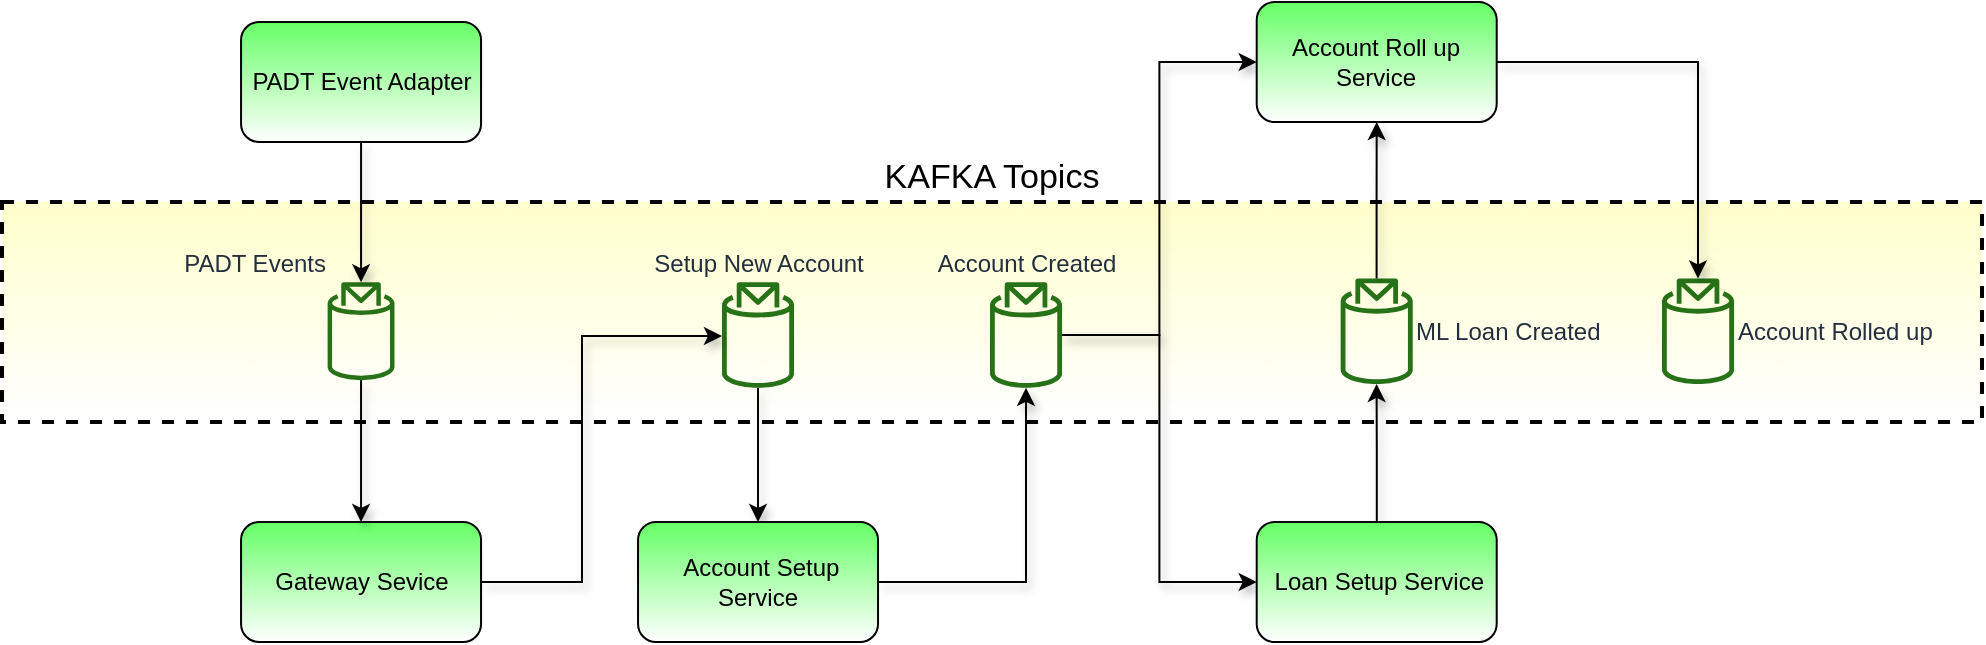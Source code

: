 <mxfile version="14.6.9" type="github" pages="2">
  <diagram id="QjTVTLbz0b3CA5WrwU5j" name="Page-1">
    <mxGraphModel dx="2272" dy="701" grid="1" gridSize="10" guides="1" tooltips="1" connect="1" arrows="1" fold="1" page="1" pageScale="1" pageWidth="850" pageHeight="1100" math="0" shadow="0">
      <root>
        <mxCell id="0" />
        <mxCell id="1" parent="0" />
        <mxCell id="GF0XcaeK4IgzQ1SaSu0m-17" value="&lt;font style=&quot;font-size: 17px&quot;&gt;KAFKA Topics &lt;/font&gt;" style="rounded=0;whiteSpace=wrap;html=1;gradientColor=#ffffff;fillColor=#FFFFCC;container=1;dashed=1;strokeWidth=2;labelPosition=center;verticalLabelPosition=top;align=center;verticalAlign=bottom;" parent="1" vertex="1">
          <mxGeometry x="-190" y="110" width="990" height="110" as="geometry">
            <mxRectangle x="70" y="110" width="50" height="40" as="alternateBounds" />
          </mxGeometry>
        </mxCell>
        <mxCell id="GF0XcaeK4IgzQ1SaSu0m-23" value="PADT Events" style="outlineConnect=0;fontColor=#232F3E;gradientColor=none;fillColor=#277116;strokeColor=none;dashed=0;verticalLabelPosition=top;verticalAlign=bottom;align=right;html=1;fontSize=12;fontStyle=0;aspect=fixed;pointerEvents=1;shape=mxgraph.aws4.topic_2;labelPosition=left;" parent="GF0XcaeK4IgzQ1SaSu0m-17" vertex="1">
          <mxGeometry x="162.811" y="40.0" width="33.43" height="49.194" as="geometry" />
        </mxCell>
        <mxCell id="GF0XcaeK4IgzQ1SaSu0m-4" value="Account Rolled up" style="outlineConnect=0;fontColor=#232F3E;gradientColor=none;fillColor=#277116;strokeColor=none;dashed=0;verticalLabelPosition=middle;verticalAlign=middle;align=left;html=1;fontSize=12;fontStyle=0;aspect=fixed;pointerEvents=1;shape=mxgraph.aws4.topic_2;labelPosition=right;" parent="GF0XcaeK4IgzQ1SaSu0m-17" vertex="1">
          <mxGeometry x="829.999" y="38.09" width="36.03" height="53.02" as="geometry" />
        </mxCell>
        <mxCell id="GF0XcaeK4IgzQ1SaSu0m-3" value="ML Loan Created" style="outlineConnect=0;fontColor=#232F3E;gradientColor=none;fillColor=#277116;strokeColor=none;dashed=0;verticalLabelPosition=middle;verticalAlign=middle;align=left;html=1;fontSize=12;fontStyle=0;aspect=fixed;pointerEvents=1;shape=mxgraph.aws4.topic_2;labelPosition=right;" parent="GF0XcaeK4IgzQ1SaSu0m-17" vertex="1">
          <mxGeometry x="669.337" y="38.09" width="36.03" height="53.02" as="geometry" />
        </mxCell>
        <mxCell id="GF0XcaeK4IgzQ1SaSu0m-12" style="edgeStyle=orthogonalEdgeStyle;rounded=0;orthogonalLoop=1;jettySize=auto;html=1;entryX=0;entryY=0.5;entryDx=0;entryDy=0;shadow=1;" parent="1" source="GF0XcaeK4IgzQ1SaSu0m-2" target="GF0XcaeK4IgzQ1SaSu0m-10" edge="1">
          <mxGeometry relative="1" as="geometry" />
        </mxCell>
        <mxCell id="GF0XcaeK4IgzQ1SaSu0m-34" style="edgeStyle=orthogonalEdgeStyle;rounded=0;orthogonalLoop=1;jettySize=auto;html=1;shadow=1;entryX=0;entryY=0.5;entryDx=0;entryDy=0;" parent="1" source="GF0XcaeK4IgzQ1SaSu0m-2" target="GF0XcaeK4IgzQ1SaSu0m-11" edge="1">
          <mxGeometry relative="1" as="geometry">
            <mxPoint x="400" y="40" as="targetPoint" />
          </mxGeometry>
        </mxCell>
        <mxCell id="GF0XcaeK4IgzQ1SaSu0m-2" value="Account Created" style="outlineConnect=0;fontColor=#232F3E;gradientColor=none;fillColor=#277116;strokeColor=none;dashed=0;verticalLabelPosition=top;verticalAlign=bottom;align=center;html=1;fontSize=12;fontStyle=0;aspect=fixed;pointerEvents=1;shape=mxgraph.aws4.topic_2;labelPosition=center;" parent="1" vertex="1">
          <mxGeometry x="304" y="150" width="36.03" height="53.02" as="geometry" />
        </mxCell>
        <mxCell id="GF0XcaeK4IgzQ1SaSu0m-8" style="edgeStyle=orthogonalEdgeStyle;rounded=0;orthogonalLoop=1;jettySize=auto;html=1;shadow=1;" parent="1" source="GF0XcaeK4IgzQ1SaSu0m-6" target="GF0XcaeK4IgzQ1SaSu0m-7" edge="1">
          <mxGeometry relative="1" as="geometry" />
        </mxCell>
        <mxCell id="GF0XcaeK4IgzQ1SaSu0m-6" value="Setup New Account" style="outlineConnect=0;fontColor=#232F3E;gradientColor=none;fillColor=#277116;strokeColor=none;dashed=0;verticalLabelPosition=top;verticalAlign=bottom;align=center;html=1;fontSize=12;fontStyle=0;aspect=fixed;pointerEvents=1;shape=mxgraph.aws4.topic_2;labelPosition=center;" parent="1" vertex="1">
          <mxGeometry x="170" y="150" width="36.03" height="53.02" as="geometry" />
        </mxCell>
        <mxCell id="GF0XcaeK4IgzQ1SaSu0m-31" style="edgeStyle=orthogonalEdgeStyle;rounded=0;orthogonalLoop=1;jettySize=auto;html=1;shadow=1;" parent="1" source="GF0XcaeK4IgzQ1SaSu0m-7" target="GF0XcaeK4IgzQ1SaSu0m-2" edge="1">
          <mxGeometry relative="1" as="geometry" />
        </mxCell>
        <mxCell id="GF0XcaeK4IgzQ1SaSu0m-7" value="&amp;nbsp;Account Setup Service" style="rounded=1;whiteSpace=wrap;html=1;fillColor=#66FF66;gradientColor=#ffffff;" parent="1" vertex="1">
          <mxGeometry x="128.02" y="270" width="120" height="60" as="geometry" />
        </mxCell>
        <mxCell id="GF0XcaeK4IgzQ1SaSu0m-13" style="edgeStyle=orthogonalEdgeStyle;rounded=0;orthogonalLoop=1;jettySize=auto;html=1;shadow=1;" parent="1" source="GF0XcaeK4IgzQ1SaSu0m-10" target="GF0XcaeK4IgzQ1SaSu0m-3" edge="1">
          <mxGeometry relative="1" as="geometry" />
        </mxCell>
        <mxCell id="GF0XcaeK4IgzQ1SaSu0m-10" value="&amp;nbsp;Loan Setup Service" style="rounded=1;whiteSpace=wrap;html=1;fillColor=#66FF66;gradientColor=#ffffff;" parent="1" vertex="1">
          <mxGeometry x="437.35" y="270" width="120" height="60" as="geometry" />
        </mxCell>
        <mxCell id="GF0XcaeK4IgzQ1SaSu0m-15" style="edgeStyle=orthogonalEdgeStyle;rounded=0;orthogonalLoop=1;jettySize=auto;html=1;shadow=1;" parent="1" source="GF0XcaeK4IgzQ1SaSu0m-11" target="GF0XcaeK4IgzQ1SaSu0m-4" edge="1">
          <mxGeometry relative="1" as="geometry" />
        </mxCell>
        <mxCell id="GF0XcaeK4IgzQ1SaSu0m-11" value="Account Roll up Service" style="rounded=1;whiteSpace=wrap;html=1;fillColor=#66FF66;gradientColor=#ffffff;" parent="1" vertex="1">
          <mxGeometry x="437.35" y="10" width="120" height="60" as="geometry" />
        </mxCell>
        <mxCell id="GF0XcaeK4IgzQ1SaSu0m-36" style="edgeStyle=orthogonalEdgeStyle;rounded=0;orthogonalLoop=1;jettySize=auto;html=1;shadow=1;" parent="1" source="GF0XcaeK4IgzQ1SaSu0m-25" target="GF0XcaeK4IgzQ1SaSu0m-6" edge="1">
          <mxGeometry relative="1" as="geometry">
            <Array as="points">
              <mxPoint x="100" y="300" />
              <mxPoint x="100" y="177" />
            </Array>
          </mxGeometry>
        </mxCell>
        <mxCell id="GF0XcaeK4IgzQ1SaSu0m-25" value="Gateway Sevice" style="rounded=1;whiteSpace=wrap;html=1;fillColor=#66FF66;gradientColor=#ffffff;" parent="1" vertex="1">
          <mxGeometry x="-70.47" y="270" width="120" height="60" as="geometry" />
        </mxCell>
        <mxCell id="GF0XcaeK4IgzQ1SaSu0m-27" style="edgeStyle=orthogonalEdgeStyle;rounded=0;orthogonalLoop=1;jettySize=auto;html=1;shadow=1;" parent="1" source="GF0XcaeK4IgzQ1SaSu0m-23" target="GF0XcaeK4IgzQ1SaSu0m-25" edge="1">
          <mxGeometry relative="1" as="geometry" />
        </mxCell>
        <mxCell id="GF0XcaeK4IgzQ1SaSu0m-32" style="edgeStyle=orthogonalEdgeStyle;rounded=0;orthogonalLoop=1;jettySize=auto;html=1;shadow=1;" parent="1" source="GF0XcaeK4IgzQ1SaSu0m-28" target="GF0XcaeK4IgzQ1SaSu0m-23" edge="1">
          <mxGeometry relative="1" as="geometry" />
        </mxCell>
        <mxCell id="GF0XcaeK4IgzQ1SaSu0m-28" value="PADT Event Adapter" style="rounded=1;whiteSpace=wrap;html=1;fillColor=#66FF66;gradientColor=#ffffff;" parent="1" vertex="1">
          <mxGeometry x="-70.47" y="20" width="120" height="60" as="geometry" />
        </mxCell>
        <mxCell id="GF0XcaeK4IgzQ1SaSu0m-35" style="edgeStyle=orthogonalEdgeStyle;rounded=0;orthogonalLoop=1;jettySize=auto;html=1;entryX=0.5;entryY=1;entryDx=0;entryDy=0;shadow=1;" parent="1" source="GF0XcaeK4IgzQ1SaSu0m-3" target="GF0XcaeK4IgzQ1SaSu0m-11" edge="1">
          <mxGeometry relative="1" as="geometry" />
        </mxCell>
      </root>
    </mxGraphModel>
  </diagram>
  <diagram id="qL39YQkCjJTQSRrGvyNl" name="Page-2">
    <mxGraphModel dx="1422" dy="701" grid="0" gridSize="10" guides="1" tooltips="1" connect="1" arrows="1" fold="1" page="1" pageScale="1" pageWidth="850" pageHeight="1100" background="#E6E6E6" math="0" shadow="0">
      <root>
        <mxCell id="yrZOieebuAy9Wm5LN_Cf-0" />
        <mxCell id="yrZOieebuAy9Wm5LN_Cf-1" parent="yrZOieebuAy9Wm5LN_Cf-0" />
        <mxCell id="EX9K7tE_hcEECMlyJxxD-167" value="" style="rounded=0;whiteSpace=wrap;html=1;shadow=1;glass=0;labelBackgroundColor=none;sketch=1;fontFamily=Garamond;fontSize=15;fontColor=#E5CCFF;strokeColor=#99CCFF;strokeWidth=4;fillColor=#B3B3B3;gradientColor=#FFE6CC;align=center;" parent="yrZOieebuAy9Wm5LN_Cf-1" vertex="1">
          <mxGeometry x="666" y="395" width="273" height="92" as="geometry" />
        </mxCell>
        <mxCell id="EX9K7tE_hcEECMlyJxxD-128" value="" style="rounded=0;whiteSpace=wrap;html=1;shadow=1;glass=0;labelBackgroundColor=none;sketch=0;fontFamily=Garamond;strokeColor=#666666;strokeWidth=4;fillColor=#f5f5f5;gradientColor=#FFE6CC;" parent="yrZOieebuAy9Wm5LN_Cf-1" vertex="1">
          <mxGeometry x="103" y="179" width="1126" height="611" as="geometry" />
        </mxCell>
        <mxCell id="EX9K7tE_hcEECMlyJxxD-112" value="" style="ellipse;shape=cloud;whiteSpace=wrap;html=1;rounded=1;shadow=1;glass=0;labelBackgroundColor=none;sketch=0;fontFamily=Verdana;strokeColor=#10739e;fillColor=#b1ddf0;labelPosition=center;verticalLabelPosition=top;align=center;verticalAlign=bottom;" parent="yrZOieebuAy9Wm5LN_Cf-1" vertex="1">
          <mxGeometry x="64" y="198.25" width="1015" height="522.5" as="geometry" />
        </mxCell>
        <mxCell id="EX9K7tE_hcEECMlyJxxD-121" value="Business Services" style="group;gradientColor=#ffd966;fillColor=#fff2cc;strokeColor=#d6b656;labelPosition=center;verticalLabelPosition=bottom;align=center;verticalAlign=top;fontStyle=1" parent="yrZOieebuAy9Wm5LN_Cf-1" vertex="1" connectable="0">
          <mxGeometry x="425" y="314" width="166" height="291" as="geometry" />
        </mxCell>
        <mxCell id="EX9K7tE_hcEECMlyJxxD-16" value="&lt;b&gt;Loan Setup&lt;/b&gt;" style="rounded=1;whiteSpace=wrap;html=1;fillColor=#fad7ac;strokeColor=#b46504;" parent="EX9K7tE_hcEECMlyJxxD-121" vertex="1">
          <mxGeometry x="17.368" y="236.12" width="126.941" height="44.767" as="geometry" />
        </mxCell>
        <mxCell id="EX9K7tE_hcEECMlyJxxD-15" value="&lt;b&gt;Account Setup&lt;/b&gt;" style="rounded=1;whiteSpace=wrap;html=1;fillColor=#fad7ac;strokeColor=#b46504;" parent="EX9K7tE_hcEECMlyJxxD-121" vertex="1">
          <mxGeometry x="17.368" y="151.092" width="126.941" height="44.767" as="geometry" />
        </mxCell>
        <mxCell id="EX9K7tE_hcEECMlyJxxD-42" value="" style="edgeStyle=orthogonalEdgeStyle;rounded=0;orthogonalLoop=1;jettySize=auto;html=1;" parent="EX9K7tE_hcEECMlyJxxD-121" source="EX9K7tE_hcEECMlyJxxD-15" target="EX9K7tE_hcEECMlyJxxD-33" edge="1">
          <mxGeometry relative="1" as="geometry" />
        </mxCell>
        <mxCell id="EX9K7tE_hcEECMlyJxxD-10" value="&lt;b&gt;Recon Processors&lt;/b&gt;" style="rounded=1;whiteSpace=wrap;html=1;fillColor=#fad7ac;strokeColor=#b46504;" parent="EX9K7tE_hcEECMlyJxxD-121" vertex="1">
          <mxGeometry x="19.534" y="13.006" width="126.942" height="43.499" as="geometry" />
        </mxCell>
        <mxCell id="EX9K7tE_hcEECMlyJxxD-33" value="&lt;b&gt;Eliigibility Checks(CRS)&lt;/b&gt;" style="rounded=1;whiteSpace=wrap;html=1;fillColor=#fad7ac;strokeColor=#b46504;" parent="EX9K7tE_hcEECMlyJxxD-121" vertex="1">
          <mxGeometry x="17.37" y="92" width="126.94" height="35.8" as="geometry" />
        </mxCell>
        <mxCell id="EX9K7tE_hcEECMlyJxxD-50" value="&lt;b style=&quot;font-size: 16px;&quot;&gt;Event Bus&lt;/b&gt;" style="rounded=1;whiteSpace=wrap;html=1;fillColor=#fff2cc;strokeColor=#d6b656;labelPosition=left;verticalLabelPosition=middle;align=center;verticalAlign=bottom;dashed=1;labelBackgroundColor=none;labelBorderColor=none;horizontal=0;fontSize=16;gradientColor=#ffd966;" parent="yrZOieebuAy9Wm5LN_Cf-1" vertex="1">
          <mxGeometry x="330" y="310" width="72" height="298" as="geometry" />
        </mxCell>
        <mxCell id="EX9K7tE_hcEECMlyJxxD-3" style="edgeStyle=orthogonalEdgeStyle;rounded=0;orthogonalLoop=1;jettySize=auto;html=1;entryX=0;entryY=0.5;entryDx=0;entryDy=0;" parent="yrZOieebuAy9Wm5LN_Cf-1" source="EX9K7tE_hcEECMlyJxxD-92" target="EX9K7tE_hcEECMlyJxxD-2" edge="1">
          <mxGeometry relative="1" as="geometry">
            <mxPoint x="150" y="160" as="sourcePoint" />
          </mxGeometry>
        </mxCell>
        <mxCell id="EX9K7tE_hcEECMlyJxxD-7" style="edgeStyle=orthogonalEdgeStyle;rounded=0;orthogonalLoop=1;jettySize=auto;html=1;" parent="yrZOieebuAy9Wm5LN_Cf-1" source="EX9K7tE_hcEECMlyJxxD-2" target="EX9K7tE_hcEECMlyJxxD-6" edge="1">
          <mxGeometry relative="1" as="geometry">
            <mxPoint x="440" y="170" as="targetPoint" />
          </mxGeometry>
        </mxCell>
        <mxCell id="EX9K7tE_hcEECMlyJxxD-134" style="edgeStyle=orthogonalEdgeStyle;rounded=0;orthogonalLoop=1;jettySize=auto;html=1;fontFamily=Garamond;fontSize=16;fontColor=#E5CCFF;startArrow=none;startFill=0;endArrow=classic;endFill=1;strokeWidth=1;fillColor=none;" parent="yrZOieebuAy9Wm5LN_Cf-1" source="EX9K7tE_hcEECMlyJxxD-2" target="EX9K7tE_hcEECMlyJxxD-8" edge="1">
          <mxGeometry relative="1" as="geometry" />
        </mxCell>
        <mxCell id="EX9K7tE_hcEECMlyJxxD-2" value="Extractor (python)" style="rounded=1;whiteSpace=wrap;html=1;fillColor=#b0e3e6;strokeColor=#0e8088;" parent="yrZOieebuAy9Wm5LN_Cf-1" vertex="1">
          <mxGeometry x="301.58" y="200" width="120" height="44" as="geometry" />
        </mxCell>
        <mxCell id="EX9K7tE_hcEECMlyJxxD-11" style="edgeStyle=orthogonalEdgeStyle;rounded=0;orthogonalLoop=1;jettySize=auto;html=1;entryX=0.5;entryY=0;entryDx=0;entryDy=0;" parent="yrZOieebuAy9Wm5LN_Cf-1" source="EX9K7tE_hcEECMlyJxxD-6" target="EX9K7tE_hcEECMlyJxxD-10" edge="1">
          <mxGeometry relative="1" as="geometry" />
        </mxCell>
        <mxCell id="EX9K7tE_hcEECMlyJxxD-6" value="NAS" style="fontColor=#0066CC;verticalAlign=bottom;verticalLabelPosition=top;labelPosition=center;align=center;html=1;outlineConnect=0;fillColor=#CCCCCC;strokeColor=#6881B3;gradientColor=none;gradientDirection=north;strokeWidth=2;shape=mxgraph.networks.nas_filer;" parent="yrZOieebuAy9Wm5LN_Cf-1" vertex="1">
          <mxGeometry x="458" y="204" width="100" height="35" as="geometry" />
        </mxCell>
        <mxCell id="EX9K7tE_hcEECMlyJxxD-123" style="edgeStyle=orthogonalEdgeStyle;rounded=0;orthogonalLoop=1;jettySize=auto;html=1;fontFamily=Garamond;" parent="yrZOieebuAy9Wm5LN_Cf-1" source="EX9K7tE_hcEECMlyJxxD-8" target="EX9K7tE_hcEECMlyJxxD-10" edge="1">
          <mxGeometry relative="1" as="geometry" />
        </mxCell>
        <mxCell id="EX9K7tE_hcEECMlyJxxD-8" value="&lt;b&gt;T1&lt;/b&gt;" style="whiteSpace=wrap;html=1;aspect=fixed;fillColor=#d80073;strokeColor=#A50040;fontColor=#ffffff;" parent="yrZOieebuAy9Wm5LN_Cf-1" vertex="1">
          <mxGeometry x="341.29" y="328.47" width="40.58" height="40.58" as="geometry" />
        </mxCell>
        <mxCell id="EX9K7tE_hcEECMlyJxxD-24" style="edgeStyle=orthogonalEdgeStyle;rounded=0;orthogonalLoop=1;jettySize=auto;html=1;entryX=0;entryY=0.5;entryDx=0;entryDy=0;" parent="yrZOieebuAy9Wm5LN_Cf-1" source="EX9K7tE_hcEECMlyJxxD-14" target="EX9K7tE_hcEECMlyJxxD-16" edge="1">
          <mxGeometry relative="1" as="geometry" />
        </mxCell>
        <mxCell id="EX9K7tE_hcEECMlyJxxD-14" value="&lt;b&gt;T3&lt;/b&gt;" style="whiteSpace=wrap;html=1;aspect=fixed;fillColor=#d80073;strokeColor=#A50040;fontColor=#ffffff;" parent="yrZOieebuAy9Wm5LN_Cf-1" vertex="1">
          <mxGeometry x="341.29" y="549.89" width="45" height="45" as="geometry" />
        </mxCell>
        <mxCell id="EX9K7tE_hcEECMlyJxxD-122" style="edgeStyle=orthogonalEdgeStyle;rounded=0;orthogonalLoop=1;jettySize=auto;html=1;fontFamily=Garamond;" parent="yrZOieebuAy9Wm5LN_Cf-1" source="EX9K7tE_hcEECMlyJxxD-13" target="EX9K7tE_hcEECMlyJxxD-15" edge="1">
          <mxGeometry relative="1" as="geometry" />
        </mxCell>
        <mxCell id="EX9K7tE_hcEECMlyJxxD-13" value="T2" style="whiteSpace=wrap;html=1;aspect=fixed;fillColor=#d80073;strokeColor=#A50040;fontColor=#ffffff;fontStyle=1" parent="yrZOieebuAy9Wm5LN_Cf-1" vertex="1">
          <mxGeometry x="341.29" y="466.09" width="42.77" height="42.77" as="geometry" />
        </mxCell>
        <mxCell id="EX9K7tE_hcEECMlyJxxD-76" style="edgeStyle=orthogonalEdgeStyle;rounded=0;orthogonalLoop=1;jettySize=auto;html=1;" parent="yrZOieebuAy9Wm5LN_Cf-1" source="EX9K7tE_hcEECMlyJxxD-62" target="EX9K7tE_hcEECMlyJxxD-75" edge="1">
          <mxGeometry relative="1" as="geometry" />
        </mxCell>
        <mxCell id="EX9K7tE_hcEECMlyJxxD-91" style="edgeStyle=orthogonalEdgeStyle;rounded=0;orthogonalLoop=1;jettySize=auto;html=1;" parent="yrZOieebuAy9Wm5LN_Cf-1" source="EX9K7tE_hcEECMlyJxxD-62" target="EX9K7tE_hcEECMlyJxxD-79" edge="1">
          <mxGeometry relative="1" as="geometry" />
        </mxCell>
        <mxCell id="EX9K7tE_hcEECMlyJxxD-62" value="&lt;blockquote&gt;&lt;div&gt;&lt;pre&gt;&lt;b&gt;API GATEWAY&lt;br&gt;(Security,choreography)&lt;/b&gt;&lt;/pre&gt;&lt;/div&gt;&lt;/blockquote&gt;" style="rounded=1;whiteSpace=wrap;html=1;fillColor=#008a00;strokeColor=#005700;fontColor=#ffffff;" parent="yrZOieebuAy9Wm5LN_Cf-1" vertex="1">
          <mxGeometry x="652.25" y="318" width="269.5" height="53" as="geometry" />
        </mxCell>
        <mxCell id="EX9K7tE_hcEECMlyJxxD-75" value="&lt;p&gt;&lt;span&gt;&lt;font&gt;Angular SPA&lt;/font&gt;&lt;/span&gt;&lt;/p&gt;" style="aspect=fixed;html=1;points=[];align=center;image;fontSize=12;image=img/lib/azure2/general/Browser.svg;dashed=1;verticalAlign=middle;labelPosition=center;verticalLabelPosition=top;whiteSpace=wrap;labelBackgroundColor=none;fontFamily=Verdana;horizontal=1;" parent="yrZOieebuAy9Wm5LN_Cf-1" vertex="1">
          <mxGeometry x="742.25" y="221.5" width="90" height="50" as="geometry" />
        </mxCell>
        <mxCell id="EX9K7tE_hcEECMlyJxxD-79" value="MS IDM" style="rounded=1;whiteSpace=wrap;html=1;fillColor=#b0e3e6;strokeColor=#0e8088;" parent="yrZOieebuAy9Wm5LN_Cf-1" vertex="1">
          <mxGeometry x="994" y="322.5" width="100" height="44" as="geometry" />
        </mxCell>
        <mxCell id="EX9K7tE_hcEECMlyJxxD-92" value="&lt;div&gt;&lt;h2&gt;Data lake&lt;/h2&gt;&lt;/div&gt;" style="outlineConnect=0;fontColor=#232F3E;gradientColor=none;fillColor=#5A30B5;strokeColor=none;dashed=0;verticalLabelPosition=bottom;verticalAlign=top;align=center;html=1;fontSize=12;fontStyle=0;aspect=fixed;pointerEvents=1;shape=mxgraph.aws4.data_lake_resource_icon;" parent="yrZOieebuAy9Wm5LN_Cf-1" vertex="1">
          <mxGeometry x="210" y="192" width="59" height="59" as="geometry" />
        </mxCell>
        <mxCell id="EX9K7tE_hcEECMlyJxxD-113" value="" style="group;gradientDirection=south;fillColor=#d0cee2;labelPosition=left;verticalLabelPosition=top;align=right;verticalAlign=bottom;strokeColor=#56517e;container=0;" parent="yrZOieebuAy9Wm5LN_Cf-1" vertex="1" connectable="0">
          <mxGeometry x="1024" y="183" width="184" height="46" as="geometry" />
        </mxCell>
        <mxCell id="EX9K7tE_hcEECMlyJxxD-114" value="&lt;h1 style=&quot;font-size: 15px;&quot;&gt;Private Cloud&lt;/h1&gt;" style="text;html=1;align=center;verticalAlign=middle;resizable=0;points=[];autosize=1;strokeColor=none;fontFamily=Garamond;strokeWidth=4;fontStyle=1;fontSize=15;" parent="yrZOieebuAy9Wm5LN_Cf-1" vertex="1">
          <mxGeometry x="565" y="650" width="110" height="42" as="geometry" />
        </mxCell>
        <mxCell id="EX9K7tE_hcEECMlyJxxD-124" style="edgeStyle=orthogonalEdgeStyle;rounded=0;orthogonalLoop=1;jettySize=auto;html=1;fontFamily=Garamond;" parent="yrZOieebuAy9Wm5LN_Cf-1" source="EX9K7tE_hcEECMlyJxxD-15" target="EX9K7tE_hcEECMlyJxxD-14" edge="1">
          <mxGeometry relative="1" as="geometry">
            <Array as="points">
              <mxPoint x="509" y="529" />
              <mxPoint x="364" y="529" />
            </Array>
          </mxGeometry>
        </mxCell>
        <mxCell id="EX9K7tE_hcEECMlyJxxD-17" value="&lt;b&gt;Database &lt;/b&gt;" style="shape=cylinder3;whiteSpace=wrap;html=1;boundedLbl=1;backgroundOutline=1;size=15;fillColor=#1ba1e2;strokeColor=#006EAF;fontColor=#ffffff;" parent="yrZOieebuAy9Wm5LN_Cf-1" vertex="1">
          <mxGeometry x="746.55" y="685" width="76.9" height="66.11" as="geometry" />
        </mxCell>
        <mxCell id="EX9K7tE_hcEECMlyJxxD-46" value="" style="edgeStyle=orthogonalEdgeStyle;rounded=0;orthogonalLoop=1;jettySize=auto;html=1;" parent="yrZOieebuAy9Wm5LN_Cf-1" source="EX9K7tE_hcEECMlyJxxD-27" target="EX9K7tE_hcEECMlyJxxD-17" edge="1">
          <mxGeometry x="675" y="440" as="geometry" />
        </mxCell>
        <mxCell id="EX9K7tE_hcEECMlyJxxD-154" value="" style="group" parent="yrZOieebuAy9Wm5LN_Cf-1" vertex="1" connectable="0">
          <mxGeometry x="647" y="503" width="280" height="101.22" as="geometry" />
        </mxCell>
        <mxCell id="EX9K7tE_hcEECMlyJxxD-27" value="&lt;b&gt;Data Services&lt;/b&gt;" style="rounded=1;whiteSpace=wrap;html=1;fillColor=#fff2cc;strokeColor=#d6b656;gradientColor=#ffd966;labelPosition=center;verticalLabelPosition=bottom;align=center;verticalAlign=top;" parent="EX9K7tE_hcEECMlyJxxD-154" vertex="1">
          <mxGeometry x="6" width="264" height="101.22" as="geometry" />
        </mxCell>
        <mxCell id="EX9K7tE_hcEECMlyJxxD-137" value="&lt;b&gt;Loan Writer&lt;/b&gt;" style="rounded=1;whiteSpace=wrap;html=1;fillColor=#fad7ac;strokeColor=#b46504;" parent="EX9K7tE_hcEECMlyJxxD-154" vertex="1">
          <mxGeometry x="145.835" y="14.124" width="113.955" height="35.309" as="geometry" />
        </mxCell>
        <mxCell id="EX9K7tE_hcEECMlyJxxD-19" value="&lt;b&gt;Account Reader&lt;/b&gt;" style="rounded=1;whiteSpace=wrap;html=1;fillColor=#fad7ac;strokeColor=#b46504;" parent="EX9K7tE_hcEECMlyJxxD-154" vertex="1">
          <mxGeometry x="19.671" y="58.849" width="113.955" height="35.309" as="geometry" />
        </mxCell>
        <mxCell id="EX9K7tE_hcEECMlyJxxD-135" value="&lt;b&gt;Account Writer&lt;/b&gt;" style="rounded=1;whiteSpace=wrap;html=1;fillColor=#fad7ac;strokeColor=#b46504;" parent="EX9K7tE_hcEECMlyJxxD-154" vertex="1">
          <mxGeometry x="145.835" y="58.849" width="113.955" height="35.309" as="geometry" />
        </mxCell>
        <mxCell id="EX9K7tE_hcEECMlyJxxD-160" value="&lt;b&gt;Loan Reader&lt;/b&gt;" style="rounded=1;whiteSpace=wrap;html=1;fillColor=#fad7ac;strokeColor=#b46504;" parent="EX9K7tE_hcEECMlyJxxD-154" vertex="1">
          <mxGeometry x="19.671" y="11.219" width="113.955" height="35.309" as="geometry" />
        </mxCell>
        <mxCell id="EX9K7tE_hcEECMlyJxxD-165" value="" style="shape=flexArrow;endArrow=classic;startArrow=classic;html=1;fontFamily=Garamond;fontSize=15;fontColor=#E5CCFF;strokeWidth=1;fillColor=none;" parent="yrZOieebuAy9Wm5LN_Cf-1" target="EX9K7tE_hcEECMlyJxxD-62" edge="1">
          <mxGeometry width="100" height="100" relative="1" as="geometry">
            <mxPoint x="588" y="341" as="sourcePoint" />
            <mxPoint x="617" y="434" as="targetPoint" />
          </mxGeometry>
        </mxCell>
        <mxCell id="EX9K7tE_hcEECMlyJxxD-183" value="" style="shape=flexArrow;endArrow=classic;startArrow=classic;html=1;fontFamily=Garamond;fontSize=15;fontColor=#000000;strokeWidth=1;fillColor=none;" parent="yrZOieebuAy9Wm5LN_Cf-1" target="EX9K7tE_hcEECMlyJxxD-62" edge="1">
          <mxGeometry width="100" height="100" relative="1" as="geometry">
            <mxPoint x="787" y="416" as="sourcePoint" />
            <mxPoint x="617" y="328" as="targetPoint" />
          </mxGeometry>
        </mxCell>
        <mxCell id="EX9K7tE_hcEECMlyJxxD-176" value="External Systems" style="group;fillColor=#d5e8d4;strokeColor=#82b366;dashed=1;labelPosition=center;verticalLabelPosition=bottom;align=center;verticalAlign=top;fontStyle=1;gradientColor=#97d077;" parent="yrZOieebuAy9Wm5LN_Cf-1" vertex="1" connectable="0">
          <mxGeometry x="654.25" y="421" width="267.5" height="59" as="geometry" />
        </mxCell>
        <mxCell id="EX9K7tE_hcEECMlyJxxD-172" value="&lt;div&gt;&lt;b&gt;Pricing &lt;br&gt;&lt;/b&gt;&lt;/div&gt;&lt;div&gt;&lt;b&gt;engine&lt;/b&gt;&lt;/div&gt;" style="shape=hexagon;perimeter=hexagonPerimeter2;whiteSpace=wrap;html=1;fixedSize=1;rounded=1;shadow=1;strokeColor=#d79b00;fillColor=#ffe6cc;" parent="EX9K7tE_hcEECMlyJxxD-176" vertex="1">
          <mxGeometry x="19.886" y="6.009" width="102.638" height="43.704" as="geometry" />
        </mxCell>
        <mxCell id="EX9K7tE_hcEECMlyJxxD-174" value="&lt;div&gt;&lt;b&gt;Accounting &lt;br&gt;&lt;/b&gt;&lt;/div&gt;&lt;div&gt;&lt;b&gt;&amp;amp; Accrual&lt;/b&gt;&lt;/div&gt;" style="shape=hexagon;perimeter=hexagonPerimeter2;whiteSpace=wrap;html=1;fixedSize=1;rounded=1;shadow=1;strokeColor=#d79b00;fillColor=#ffe6cc;" parent="EX9K7tE_hcEECMlyJxxD-176" vertex="1">
          <mxGeometry x="137.92" y="6.009" width="102.638" height="43.704" as="geometry" />
        </mxCell>
        <mxCell id="EX9K7tE_hcEECMlyJxxD-186" value="" style="shape=flexArrow;endArrow=classic;startArrow=classic;html=1;fontFamily=Garamond;fontSize=15;fontColor=#E5CCFF;strokeWidth=1;fillColor=none;" parent="yrZOieebuAy9Wm5LN_Cf-1" edge="1">
          <mxGeometry width="100" height="100" relative="1" as="geometry">
            <mxPoint x="588" y="563" as="sourcePoint" />
            <mxPoint x="647" y="563" as="targetPoint" />
          </mxGeometry>
        </mxCell>
        <mxCell id="EX9K7tE_hcEECMlyJxxD-187" value="" style="shape=flexArrow;endArrow=classic;startArrow=classic;html=1;fontFamily=Garamond;fontSize=15;fontColor=#E5CCFF;strokeWidth=1;fillColor=none;" parent="yrZOieebuAy9Wm5LN_Cf-1" edge="1">
          <mxGeometry width="100" height="100" relative="1" as="geometry">
            <mxPoint x="591" y="451" as="sourcePoint" />
            <mxPoint x="655" y="451" as="targetPoint" />
          </mxGeometry>
        </mxCell>
        <mxCell id="EX9K7tE_hcEECMlyJxxD-188" style="edgeStyle=orthogonalEdgeStyle;rounded=0;orthogonalLoop=1;jettySize=auto;html=1;fontFamily=Garamond;fontSize=15;fontColor=#000000;startArrow=none;startFill=0;endArrow=classic;endFill=1;strokeWidth=1;fillColor=none;" parent="yrZOieebuAy9Wm5LN_Cf-1" source="EX9K7tE_hcEECMlyJxxD-10" target="EX9K7tE_hcEECMlyJxxD-13" edge="1">
          <mxGeometry relative="1" as="geometry">
            <Array as="points">
              <mxPoint x="508" y="393" />
              <mxPoint x="363" y="393" />
            </Array>
          </mxGeometry>
        </mxCell>
        <mxCell id="EX9K7tE_hcEECMlyJxxD-107" value="Micro Service" style="rounded=1;whiteSpace=wrap;html=1;fillColor=#fad7ac;strokeColor=#b46504;" parent="yrZOieebuAy9Wm5LN_Cf-1" vertex="1">
          <mxGeometry x="1079" y="188" width="61" height="36" as="geometry" />
        </mxCell>
        <mxCell id="EX9K7tE_hcEECMlyJxxD-108" value="External Systems" style="rounded=1;whiteSpace=wrap;html=1;fillColor=#b0e3e6;strokeColor=#0e8088;" parent="yrZOieebuAy9Wm5LN_Cf-1" vertex="1">
          <mxGeometry x="1148" y="188.5" width="54" height="35" as="geometry" />
        </mxCell>
        <mxCell id="EX9K7tE_hcEECMlyJxxD-130" value="Kafka Topic" style="whiteSpace=wrap;html=1;aspect=fixed;fillColor=#d80073;strokeColor=#A50040;fontColor=#ffffff;" parent="yrZOieebuAy9Wm5LN_Cf-1" vertex="1">
          <mxGeometry x="1036" y="188" width="37.07" height="37.07" as="geometry" />
        </mxCell>
      </root>
    </mxGraphModel>
  </diagram>
</mxfile>
